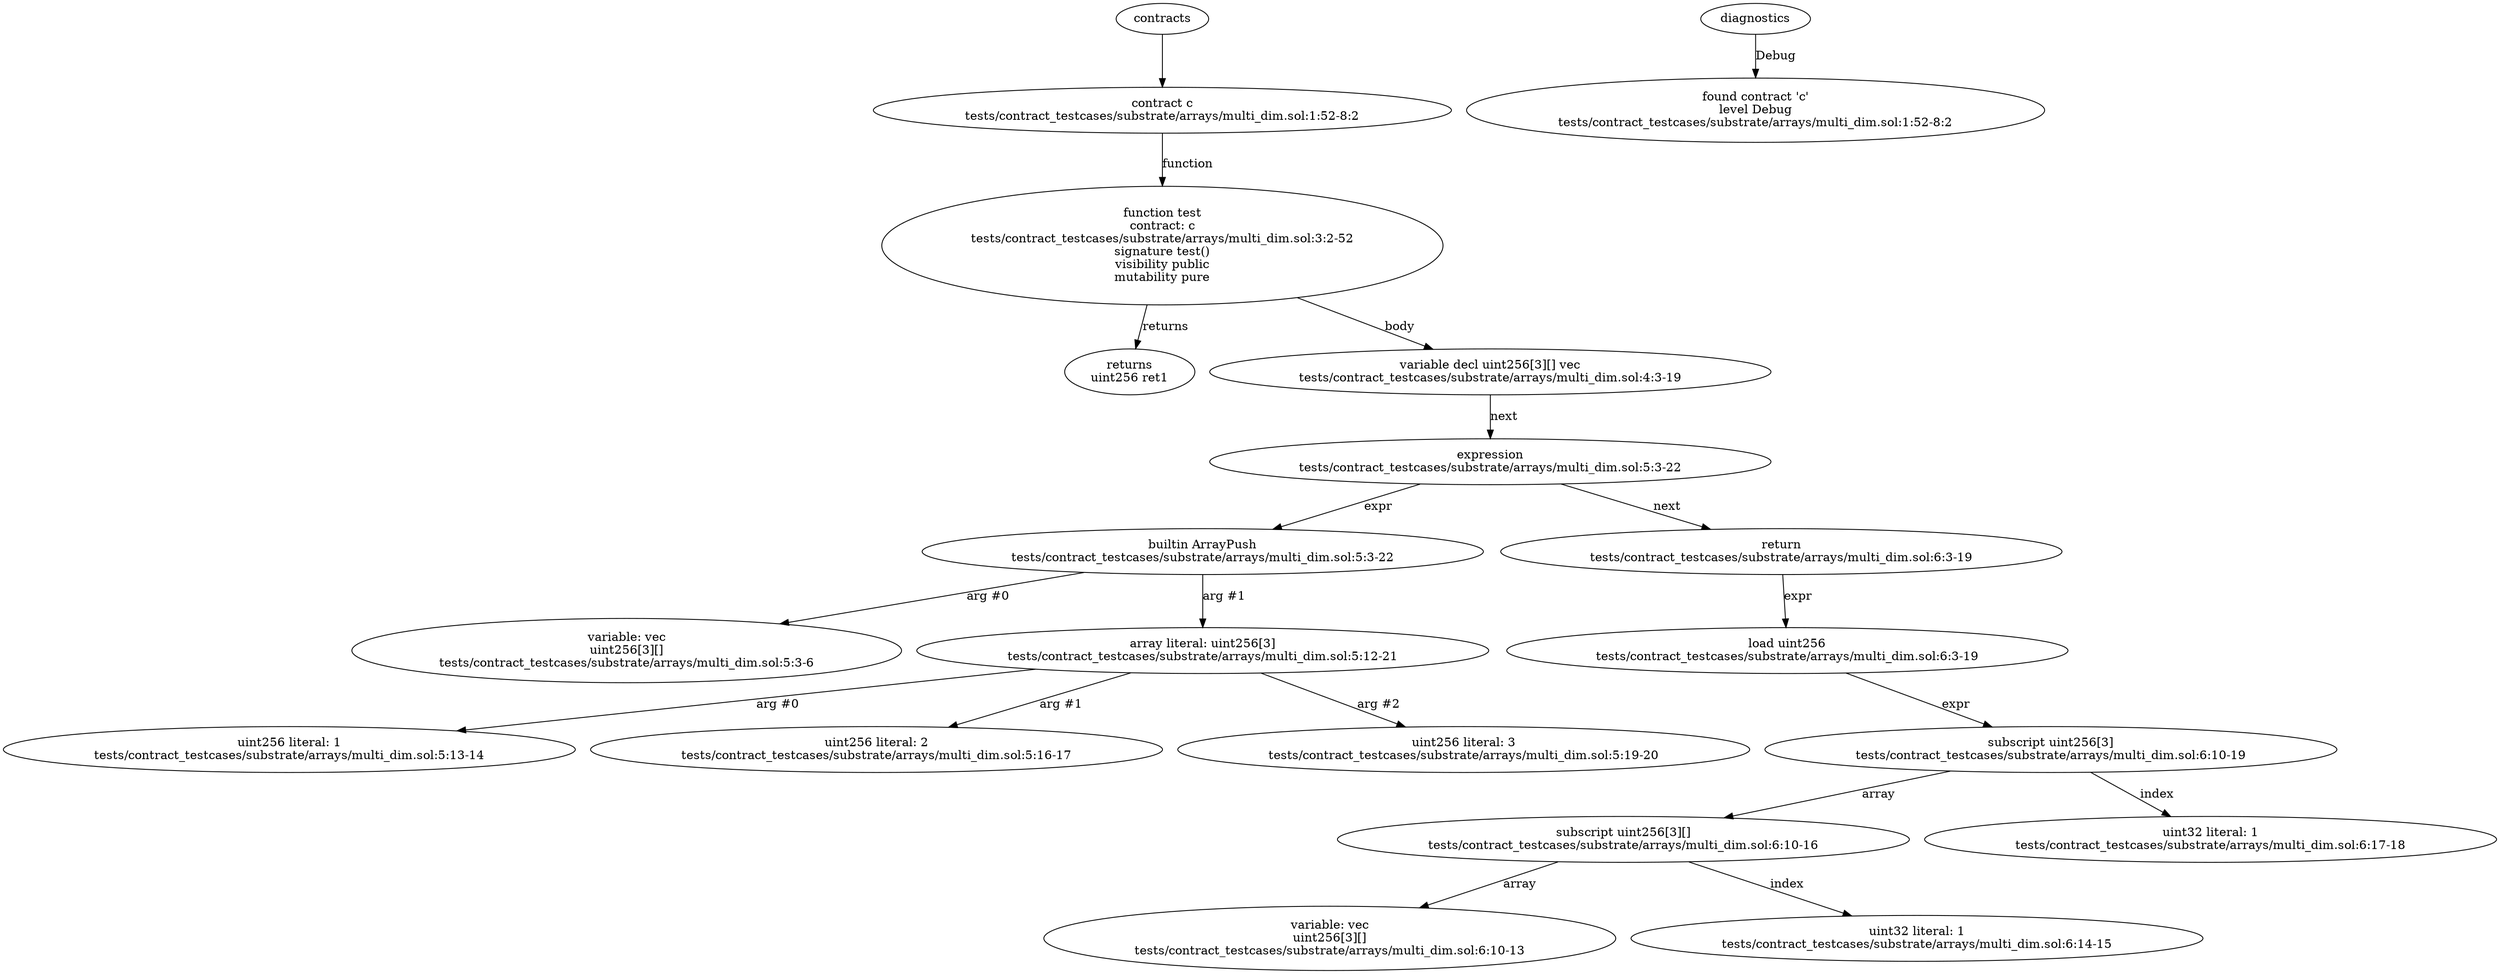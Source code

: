 strict digraph "tests/contract_testcases/substrate/arrays/multi_dim.sol" {
	contract [label="contract c\ntests/contract_testcases/substrate/arrays/multi_dim.sol:1:52-8:2"]
	test [label="function test\ncontract: c\ntests/contract_testcases/substrate/arrays/multi_dim.sol:3:2-52\nsignature test()\nvisibility public\nmutability pure"]
	returns [label="returns\nuint256 ret1"]
	var_decl [label="variable decl uint256[3][] vec\ntests/contract_testcases/substrate/arrays/multi_dim.sol:4:3-19"]
	expr [label="expression\ntests/contract_testcases/substrate/arrays/multi_dim.sol:5:3-22"]
	builtins [label="builtin ArrayPush\ntests/contract_testcases/substrate/arrays/multi_dim.sol:5:3-22"]
	variable [label="variable: vec\nuint256[3][]\ntests/contract_testcases/substrate/arrays/multi_dim.sol:5:3-6"]
	array_literal [label="array literal: uint256[3]\ntests/contract_testcases/substrate/arrays/multi_dim.sol:5:12-21"]
	number_literal [label="uint256 literal: 1\ntests/contract_testcases/substrate/arrays/multi_dim.sol:5:13-14"]
	number_literal_10 [label="uint256 literal: 2\ntests/contract_testcases/substrate/arrays/multi_dim.sol:5:16-17"]
	number_literal_11 [label="uint256 literal: 3\ntests/contract_testcases/substrate/arrays/multi_dim.sol:5:19-20"]
	return [label="return\ntests/contract_testcases/substrate/arrays/multi_dim.sol:6:3-19"]
	load [label="load uint256\ntests/contract_testcases/substrate/arrays/multi_dim.sol:6:3-19"]
	subscript [label="subscript uint256[3]\ntests/contract_testcases/substrate/arrays/multi_dim.sol:6:10-19"]
	subscript_15 [label="subscript uint256[3][]\ntests/contract_testcases/substrate/arrays/multi_dim.sol:6:10-16"]
	variable_16 [label="variable: vec\nuint256[3][]\ntests/contract_testcases/substrate/arrays/multi_dim.sol:6:10-13"]
	number_literal_17 [label="uint32 literal: 1\ntests/contract_testcases/substrate/arrays/multi_dim.sol:6:14-15"]
	number_literal_18 [label="uint32 literal: 1\ntests/contract_testcases/substrate/arrays/multi_dim.sol:6:17-18"]
	diagnostic [label="found contract 'c'\nlevel Debug\ntests/contract_testcases/substrate/arrays/multi_dim.sol:1:52-8:2"]
	contracts -> contract
	contract -> test [label="function"]
	test -> returns [label="returns"]
	test -> var_decl [label="body"]
	var_decl -> expr [label="next"]
	expr -> builtins [label="expr"]
	builtins -> variable [label="arg #0"]
	builtins -> array_literal [label="arg #1"]
	array_literal -> number_literal [label="arg #0"]
	array_literal -> number_literal_10 [label="arg #1"]
	array_literal -> number_literal_11 [label="arg #2"]
	expr -> return [label="next"]
	return -> load [label="expr"]
	load -> subscript [label="expr"]
	subscript -> subscript_15 [label="array"]
	subscript_15 -> variable_16 [label="array"]
	subscript_15 -> number_literal_17 [label="index"]
	subscript -> number_literal_18 [label="index"]
	diagnostics -> diagnostic [label="Debug"]
}
